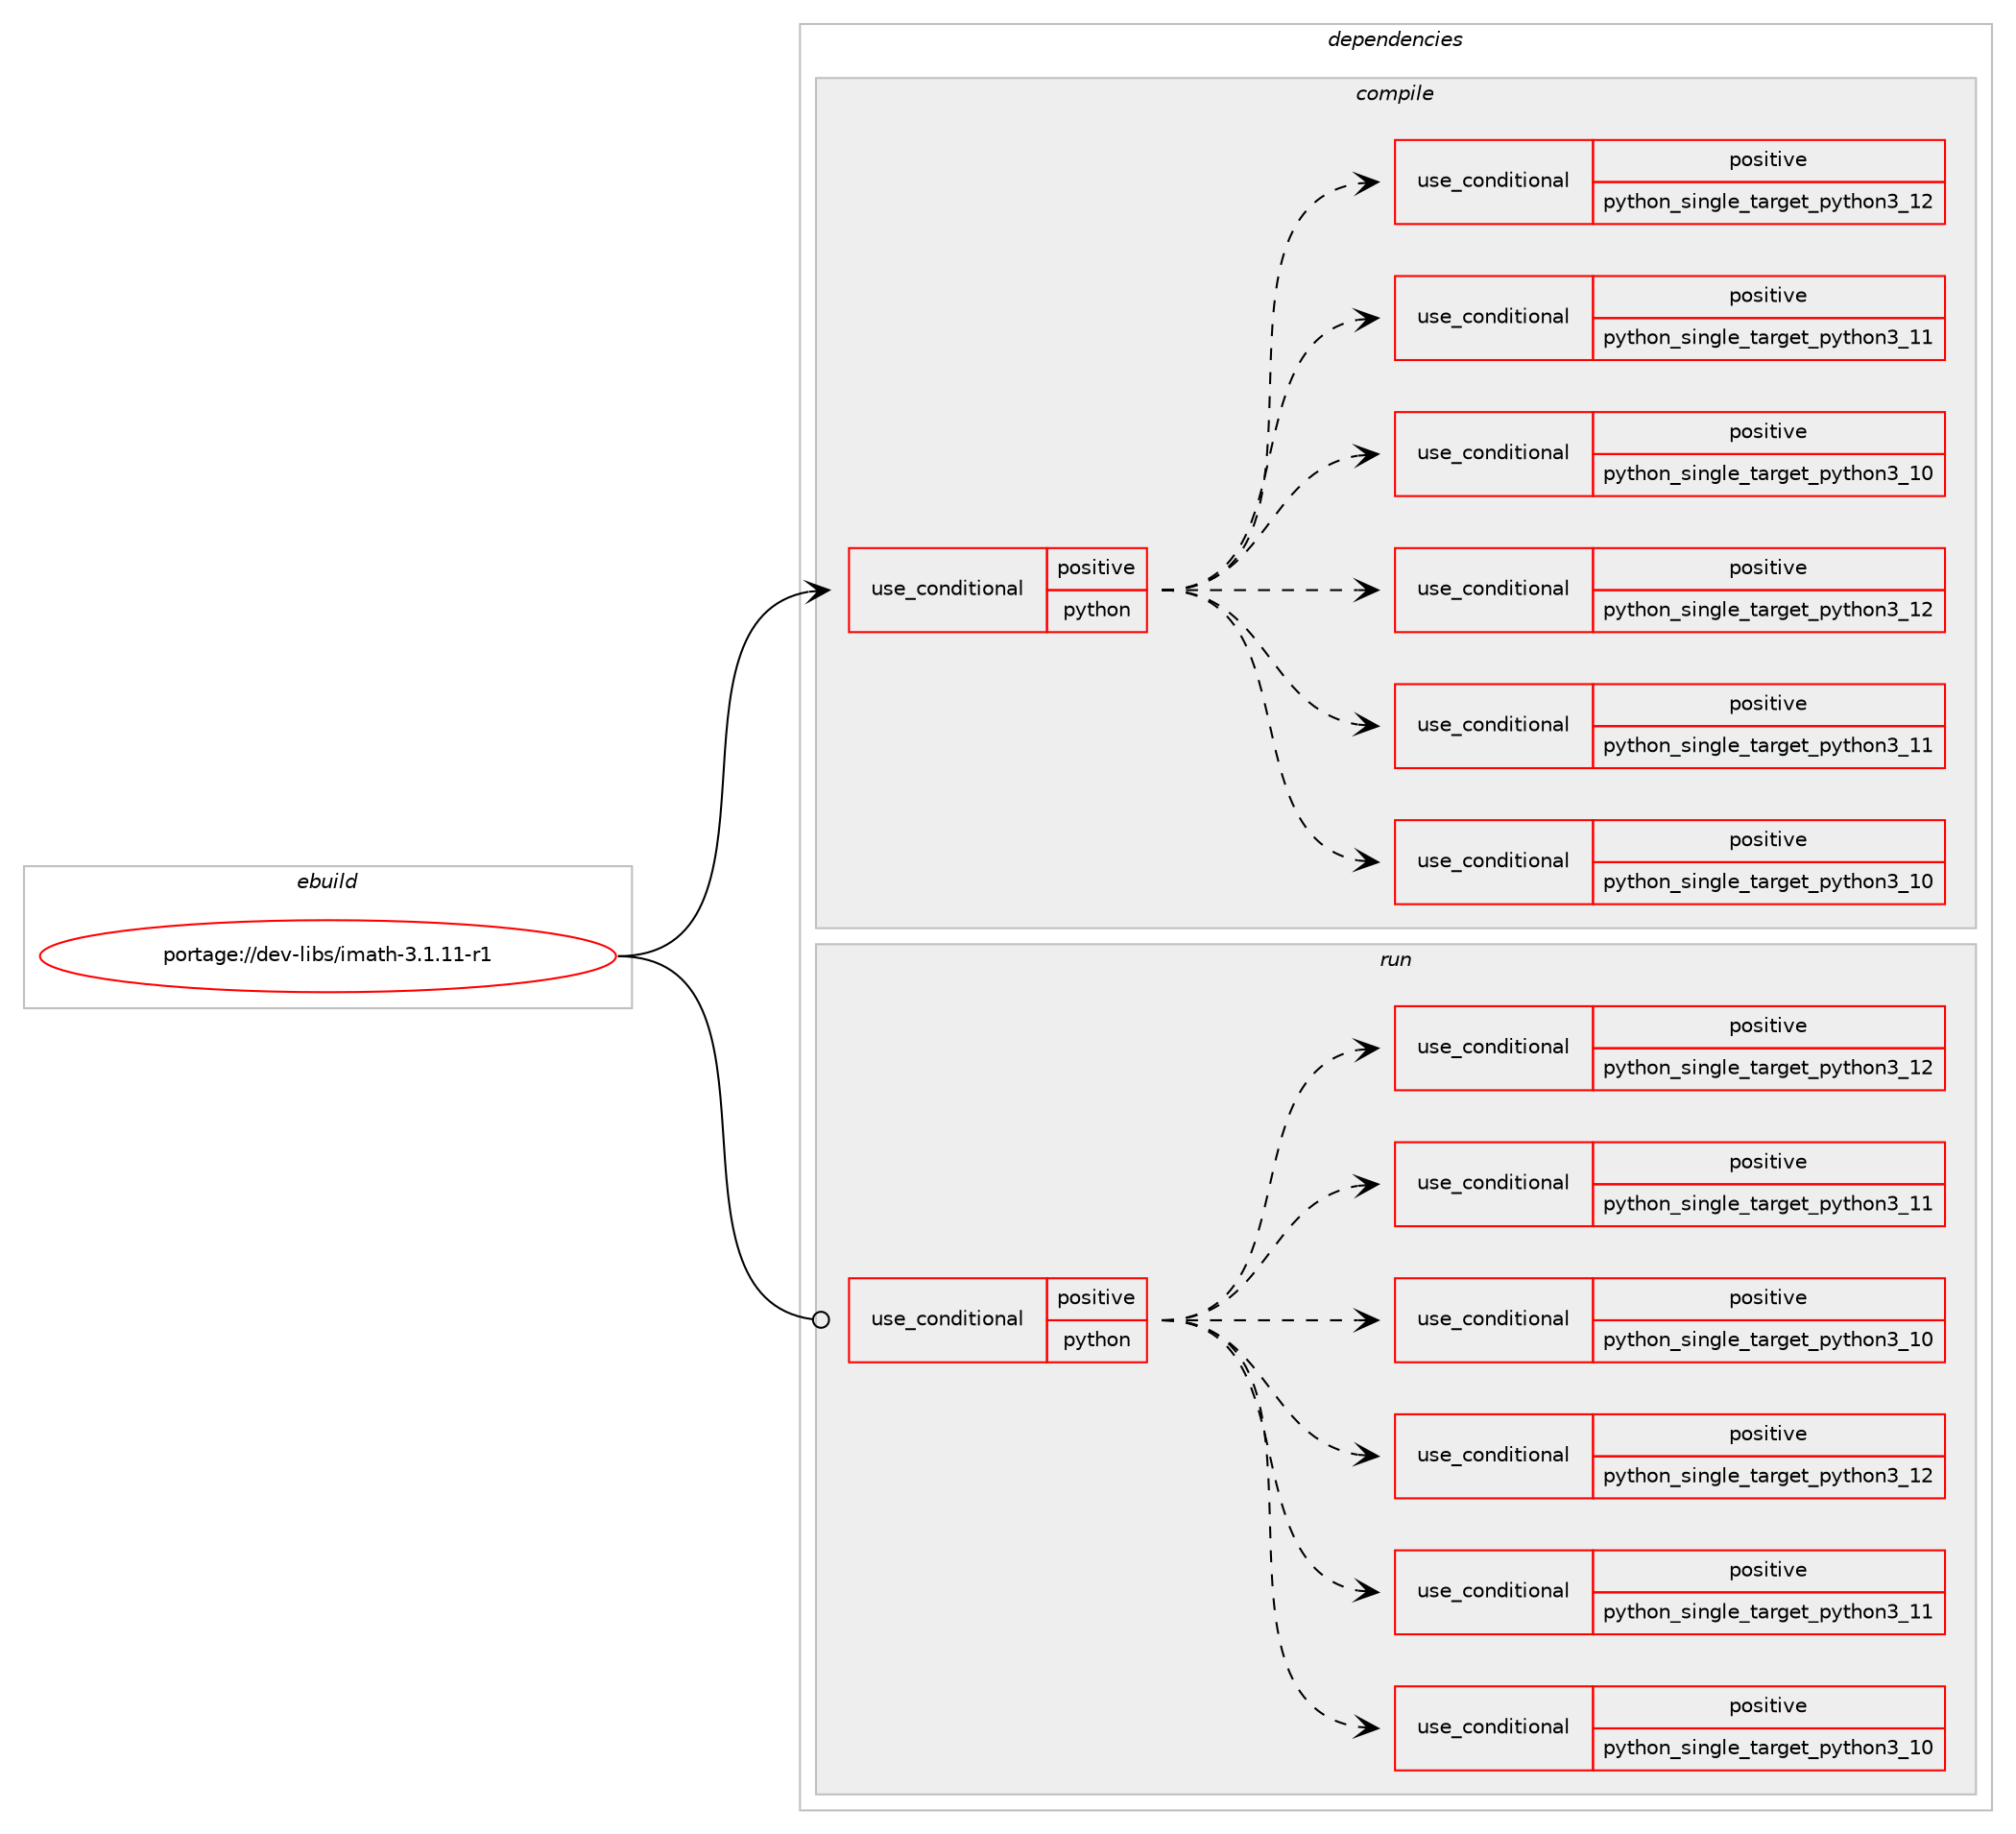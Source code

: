 digraph prolog {

# *************
# Graph options
# *************

newrank=true;
concentrate=true;
compound=true;
graph [rankdir=LR,fontname=Helvetica,fontsize=10,ranksep=1.5];#, ranksep=2.5, nodesep=0.2];
edge  [arrowhead=vee];
node  [fontname=Helvetica,fontsize=10];

# **********
# The ebuild
# **********

subgraph cluster_leftcol {
color=gray;
rank=same;
label=<<i>ebuild</i>>;
id [label="portage://dev-libs/imath-3.1.11-r1", color=red, width=4, href="../dev-libs/imath-3.1.11-r1.svg"];
}

# ****************
# The dependencies
# ****************

subgraph cluster_midcol {
color=gray;
label=<<i>dependencies</i>>;
subgraph cluster_compile {
fillcolor="#eeeeee";
style=filled;
label=<<i>compile</i>>;
subgraph cond25699 {
dependency54942 [label=<<TABLE BORDER="0" CELLBORDER="1" CELLSPACING="0" CELLPADDING="4"><TR><TD ROWSPAN="3" CELLPADDING="10">use_conditional</TD></TR><TR><TD>positive</TD></TR><TR><TD>python</TD></TR></TABLE>>, shape=none, color=red];
subgraph cond25700 {
dependency54943 [label=<<TABLE BORDER="0" CELLBORDER="1" CELLSPACING="0" CELLPADDING="4"><TR><TD ROWSPAN="3" CELLPADDING="10">use_conditional</TD></TR><TR><TD>positive</TD></TR><TR><TD>python_single_target_python3_10</TD></TR></TABLE>>, shape=none, color=red];
# *** BEGIN UNKNOWN DEPENDENCY TYPE (TODO) ***
# dependency54943 -> package_dependency(portage://dev-libs/imath-3.1.11-r1,install,no,dev-lang,python,none,[,,],[slot(3.10)],[])
# *** END UNKNOWN DEPENDENCY TYPE (TODO) ***

}
dependency54942:e -> dependency54943:w [weight=20,style="dashed",arrowhead="vee"];
subgraph cond25701 {
dependency54944 [label=<<TABLE BORDER="0" CELLBORDER="1" CELLSPACING="0" CELLPADDING="4"><TR><TD ROWSPAN="3" CELLPADDING="10">use_conditional</TD></TR><TR><TD>positive</TD></TR><TR><TD>python_single_target_python3_11</TD></TR></TABLE>>, shape=none, color=red];
# *** BEGIN UNKNOWN DEPENDENCY TYPE (TODO) ***
# dependency54944 -> package_dependency(portage://dev-libs/imath-3.1.11-r1,install,no,dev-lang,python,none,[,,],[slot(3.11)],[])
# *** END UNKNOWN DEPENDENCY TYPE (TODO) ***

}
dependency54942:e -> dependency54944:w [weight=20,style="dashed",arrowhead="vee"];
subgraph cond25702 {
dependency54945 [label=<<TABLE BORDER="0" CELLBORDER="1" CELLSPACING="0" CELLPADDING="4"><TR><TD ROWSPAN="3" CELLPADDING="10">use_conditional</TD></TR><TR><TD>positive</TD></TR><TR><TD>python_single_target_python3_12</TD></TR></TABLE>>, shape=none, color=red];
# *** BEGIN UNKNOWN DEPENDENCY TYPE (TODO) ***
# dependency54945 -> package_dependency(portage://dev-libs/imath-3.1.11-r1,install,no,dev-lang,python,none,[,,],[slot(3.12)],[])
# *** END UNKNOWN DEPENDENCY TYPE (TODO) ***

}
dependency54942:e -> dependency54945:w [weight=20,style="dashed",arrowhead="vee"];
subgraph cond25703 {
dependency54946 [label=<<TABLE BORDER="0" CELLBORDER="1" CELLSPACING="0" CELLPADDING="4"><TR><TD ROWSPAN="3" CELLPADDING="10">use_conditional</TD></TR><TR><TD>positive</TD></TR><TR><TD>python_single_target_python3_10</TD></TR></TABLE>>, shape=none, color=red];
# *** BEGIN UNKNOWN DEPENDENCY TYPE (TODO) ***
# dependency54946 -> package_dependency(portage://dev-libs/imath-3.1.11-r1,install,no,dev-libs,boost,none,[,,],any_same_slot,[use(enable(python),none),use(enable(python_targets_python3_10),negative)])
# *** END UNKNOWN DEPENDENCY TYPE (TODO) ***

# *** BEGIN UNKNOWN DEPENDENCY TYPE (TODO) ***
# dependency54946 -> package_dependency(portage://dev-libs/imath-3.1.11-r1,install,no,dev-python,numpy,none,[,,],[],[use(enable(python_targets_python3_10),negative)])
# *** END UNKNOWN DEPENDENCY TYPE (TODO) ***

}
dependency54942:e -> dependency54946:w [weight=20,style="dashed",arrowhead="vee"];
subgraph cond25704 {
dependency54947 [label=<<TABLE BORDER="0" CELLBORDER="1" CELLSPACING="0" CELLPADDING="4"><TR><TD ROWSPAN="3" CELLPADDING="10">use_conditional</TD></TR><TR><TD>positive</TD></TR><TR><TD>python_single_target_python3_11</TD></TR></TABLE>>, shape=none, color=red];
# *** BEGIN UNKNOWN DEPENDENCY TYPE (TODO) ***
# dependency54947 -> package_dependency(portage://dev-libs/imath-3.1.11-r1,install,no,dev-libs,boost,none,[,,],any_same_slot,[use(enable(python),none),use(enable(python_targets_python3_11),negative)])
# *** END UNKNOWN DEPENDENCY TYPE (TODO) ***

# *** BEGIN UNKNOWN DEPENDENCY TYPE (TODO) ***
# dependency54947 -> package_dependency(portage://dev-libs/imath-3.1.11-r1,install,no,dev-python,numpy,none,[,,],[],[use(enable(python_targets_python3_11),negative)])
# *** END UNKNOWN DEPENDENCY TYPE (TODO) ***

}
dependency54942:e -> dependency54947:w [weight=20,style="dashed",arrowhead="vee"];
subgraph cond25705 {
dependency54948 [label=<<TABLE BORDER="0" CELLBORDER="1" CELLSPACING="0" CELLPADDING="4"><TR><TD ROWSPAN="3" CELLPADDING="10">use_conditional</TD></TR><TR><TD>positive</TD></TR><TR><TD>python_single_target_python3_12</TD></TR></TABLE>>, shape=none, color=red];
# *** BEGIN UNKNOWN DEPENDENCY TYPE (TODO) ***
# dependency54948 -> package_dependency(portage://dev-libs/imath-3.1.11-r1,install,no,dev-libs,boost,none,[,,],any_same_slot,[use(enable(python),none),use(enable(python_targets_python3_12),negative)])
# *** END UNKNOWN DEPENDENCY TYPE (TODO) ***

# *** BEGIN UNKNOWN DEPENDENCY TYPE (TODO) ***
# dependency54948 -> package_dependency(portage://dev-libs/imath-3.1.11-r1,install,no,dev-python,numpy,none,[,,],[],[use(enable(python_targets_python3_12),negative)])
# *** END UNKNOWN DEPENDENCY TYPE (TODO) ***

}
dependency54942:e -> dependency54948:w [weight=20,style="dashed",arrowhead="vee"];
}
id:e -> dependency54942:w [weight=20,style="solid",arrowhead="vee"];
# *** BEGIN UNKNOWN DEPENDENCY TYPE (TODO) ***
# id -> package_dependency(portage://dev-libs/imath-3.1.11-r1,install,no,sys-libs,zlib,none,[,,],[],[])
# *** END UNKNOWN DEPENDENCY TYPE (TODO) ***

}
subgraph cluster_compileandrun {
fillcolor="#eeeeee";
style=filled;
label=<<i>compile and run</i>>;
}
subgraph cluster_run {
fillcolor="#eeeeee";
style=filled;
label=<<i>run</i>>;
subgraph cond25706 {
dependency54949 [label=<<TABLE BORDER="0" CELLBORDER="1" CELLSPACING="0" CELLPADDING="4"><TR><TD ROWSPAN="3" CELLPADDING="10">use_conditional</TD></TR><TR><TD>positive</TD></TR><TR><TD>python</TD></TR></TABLE>>, shape=none, color=red];
subgraph cond25707 {
dependency54950 [label=<<TABLE BORDER="0" CELLBORDER="1" CELLSPACING="0" CELLPADDING="4"><TR><TD ROWSPAN="3" CELLPADDING="10">use_conditional</TD></TR><TR><TD>positive</TD></TR><TR><TD>python_single_target_python3_10</TD></TR></TABLE>>, shape=none, color=red];
# *** BEGIN UNKNOWN DEPENDENCY TYPE (TODO) ***
# dependency54950 -> package_dependency(portage://dev-libs/imath-3.1.11-r1,run,no,dev-lang,python,none,[,,],[slot(3.10)],[])
# *** END UNKNOWN DEPENDENCY TYPE (TODO) ***

}
dependency54949:e -> dependency54950:w [weight=20,style="dashed",arrowhead="vee"];
subgraph cond25708 {
dependency54951 [label=<<TABLE BORDER="0" CELLBORDER="1" CELLSPACING="0" CELLPADDING="4"><TR><TD ROWSPAN="3" CELLPADDING="10">use_conditional</TD></TR><TR><TD>positive</TD></TR><TR><TD>python_single_target_python3_11</TD></TR></TABLE>>, shape=none, color=red];
# *** BEGIN UNKNOWN DEPENDENCY TYPE (TODO) ***
# dependency54951 -> package_dependency(portage://dev-libs/imath-3.1.11-r1,run,no,dev-lang,python,none,[,,],[slot(3.11)],[])
# *** END UNKNOWN DEPENDENCY TYPE (TODO) ***

}
dependency54949:e -> dependency54951:w [weight=20,style="dashed",arrowhead="vee"];
subgraph cond25709 {
dependency54952 [label=<<TABLE BORDER="0" CELLBORDER="1" CELLSPACING="0" CELLPADDING="4"><TR><TD ROWSPAN="3" CELLPADDING="10">use_conditional</TD></TR><TR><TD>positive</TD></TR><TR><TD>python_single_target_python3_12</TD></TR></TABLE>>, shape=none, color=red];
# *** BEGIN UNKNOWN DEPENDENCY TYPE (TODO) ***
# dependency54952 -> package_dependency(portage://dev-libs/imath-3.1.11-r1,run,no,dev-lang,python,none,[,,],[slot(3.12)],[])
# *** END UNKNOWN DEPENDENCY TYPE (TODO) ***

}
dependency54949:e -> dependency54952:w [weight=20,style="dashed",arrowhead="vee"];
subgraph cond25710 {
dependency54953 [label=<<TABLE BORDER="0" CELLBORDER="1" CELLSPACING="0" CELLPADDING="4"><TR><TD ROWSPAN="3" CELLPADDING="10">use_conditional</TD></TR><TR><TD>positive</TD></TR><TR><TD>python_single_target_python3_10</TD></TR></TABLE>>, shape=none, color=red];
# *** BEGIN UNKNOWN DEPENDENCY TYPE (TODO) ***
# dependency54953 -> package_dependency(portage://dev-libs/imath-3.1.11-r1,run,no,dev-libs,boost,none,[,,],any_same_slot,[use(enable(python),none),use(enable(python_targets_python3_10),negative)])
# *** END UNKNOWN DEPENDENCY TYPE (TODO) ***

# *** BEGIN UNKNOWN DEPENDENCY TYPE (TODO) ***
# dependency54953 -> package_dependency(portage://dev-libs/imath-3.1.11-r1,run,no,dev-python,numpy,none,[,,],[],[use(enable(python_targets_python3_10),negative)])
# *** END UNKNOWN DEPENDENCY TYPE (TODO) ***

}
dependency54949:e -> dependency54953:w [weight=20,style="dashed",arrowhead="vee"];
subgraph cond25711 {
dependency54954 [label=<<TABLE BORDER="0" CELLBORDER="1" CELLSPACING="0" CELLPADDING="4"><TR><TD ROWSPAN="3" CELLPADDING="10">use_conditional</TD></TR><TR><TD>positive</TD></TR><TR><TD>python_single_target_python3_11</TD></TR></TABLE>>, shape=none, color=red];
# *** BEGIN UNKNOWN DEPENDENCY TYPE (TODO) ***
# dependency54954 -> package_dependency(portage://dev-libs/imath-3.1.11-r1,run,no,dev-libs,boost,none,[,,],any_same_slot,[use(enable(python),none),use(enable(python_targets_python3_11),negative)])
# *** END UNKNOWN DEPENDENCY TYPE (TODO) ***

# *** BEGIN UNKNOWN DEPENDENCY TYPE (TODO) ***
# dependency54954 -> package_dependency(portage://dev-libs/imath-3.1.11-r1,run,no,dev-python,numpy,none,[,,],[],[use(enable(python_targets_python3_11),negative)])
# *** END UNKNOWN DEPENDENCY TYPE (TODO) ***

}
dependency54949:e -> dependency54954:w [weight=20,style="dashed",arrowhead="vee"];
subgraph cond25712 {
dependency54955 [label=<<TABLE BORDER="0" CELLBORDER="1" CELLSPACING="0" CELLPADDING="4"><TR><TD ROWSPAN="3" CELLPADDING="10">use_conditional</TD></TR><TR><TD>positive</TD></TR><TR><TD>python_single_target_python3_12</TD></TR></TABLE>>, shape=none, color=red];
# *** BEGIN UNKNOWN DEPENDENCY TYPE (TODO) ***
# dependency54955 -> package_dependency(portage://dev-libs/imath-3.1.11-r1,run,no,dev-libs,boost,none,[,,],any_same_slot,[use(enable(python),none),use(enable(python_targets_python3_12),negative)])
# *** END UNKNOWN DEPENDENCY TYPE (TODO) ***

# *** BEGIN UNKNOWN DEPENDENCY TYPE (TODO) ***
# dependency54955 -> package_dependency(portage://dev-libs/imath-3.1.11-r1,run,no,dev-python,numpy,none,[,,],[],[use(enable(python_targets_python3_12),negative)])
# *** END UNKNOWN DEPENDENCY TYPE (TODO) ***

}
dependency54949:e -> dependency54955:w [weight=20,style="dashed",arrowhead="vee"];
}
id:e -> dependency54949:w [weight=20,style="solid",arrowhead="odot"];
# *** BEGIN UNKNOWN DEPENDENCY TYPE (TODO) ***
# id -> package_dependency(portage://dev-libs/imath-3.1.11-r1,run,no,sys-libs,zlib,none,[,,],[],[])
# *** END UNKNOWN DEPENDENCY TYPE (TODO) ***

}
}

# **************
# The candidates
# **************

subgraph cluster_choices {
rank=same;
color=gray;
label=<<i>candidates</i>>;

}

}
